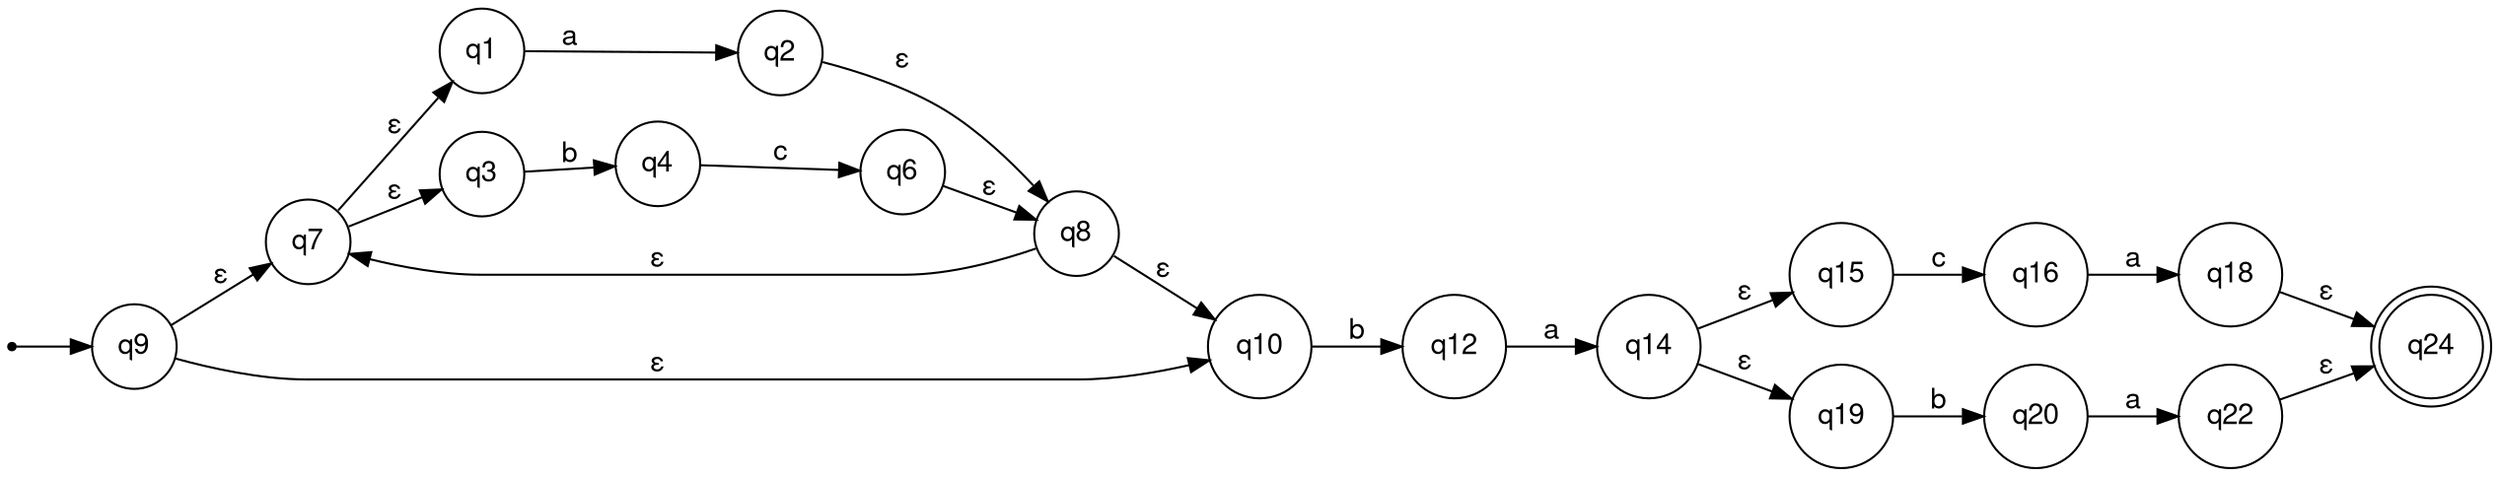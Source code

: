 digraph nfa {
	fontname="Helvetica,Arial,sans-serif";
	node [fontname="Helvetica,Arial,sans-serif"];
	edge [fontname="Helvetica,Arial,sans-serif"];
	rankdir=LR;
	node [shape = doublecircle]; q24;
	node [shape = point ]; qi
	node [shape = circle];
	qi -> q9;
	q1 -> q2 [ label = "a" ];
	q3 -> q4 [ label = "b" ];
	q4 -> q6 [ label = "c" ];
	q7 -> q1 [ label = "ε" ];
	q7 -> q3 [ label = "ε" ];
	q2 -> q8 [ label = "ε" ];
	q6 -> q8 [ label = "ε" ];
	q9 -> q7 [ label = "ε" ];
	q9 -> q10 [ label = "ε" ];
	q8 -> q10 [ label = "ε" ];
	q8 -> q7 [ label = "ε" ];
	q10 -> q12 [ label = "b" ];
	q12 -> q14 [ label = "a" ];
	q15 -> q16 [ label = "c" ];
	q16 -> q18 [ label = "a" ];
	q19 -> q20 [ label = "b" ];
	q20 -> q22 [ label = "a" ];
	q14 -> q15 [ label = "ε" ];
	q14 -> q19 [ label = "ε" ];
	q18 -> q24 [ label = "ε" ];
	q22 -> q24 [ label = "ε" ];
}
